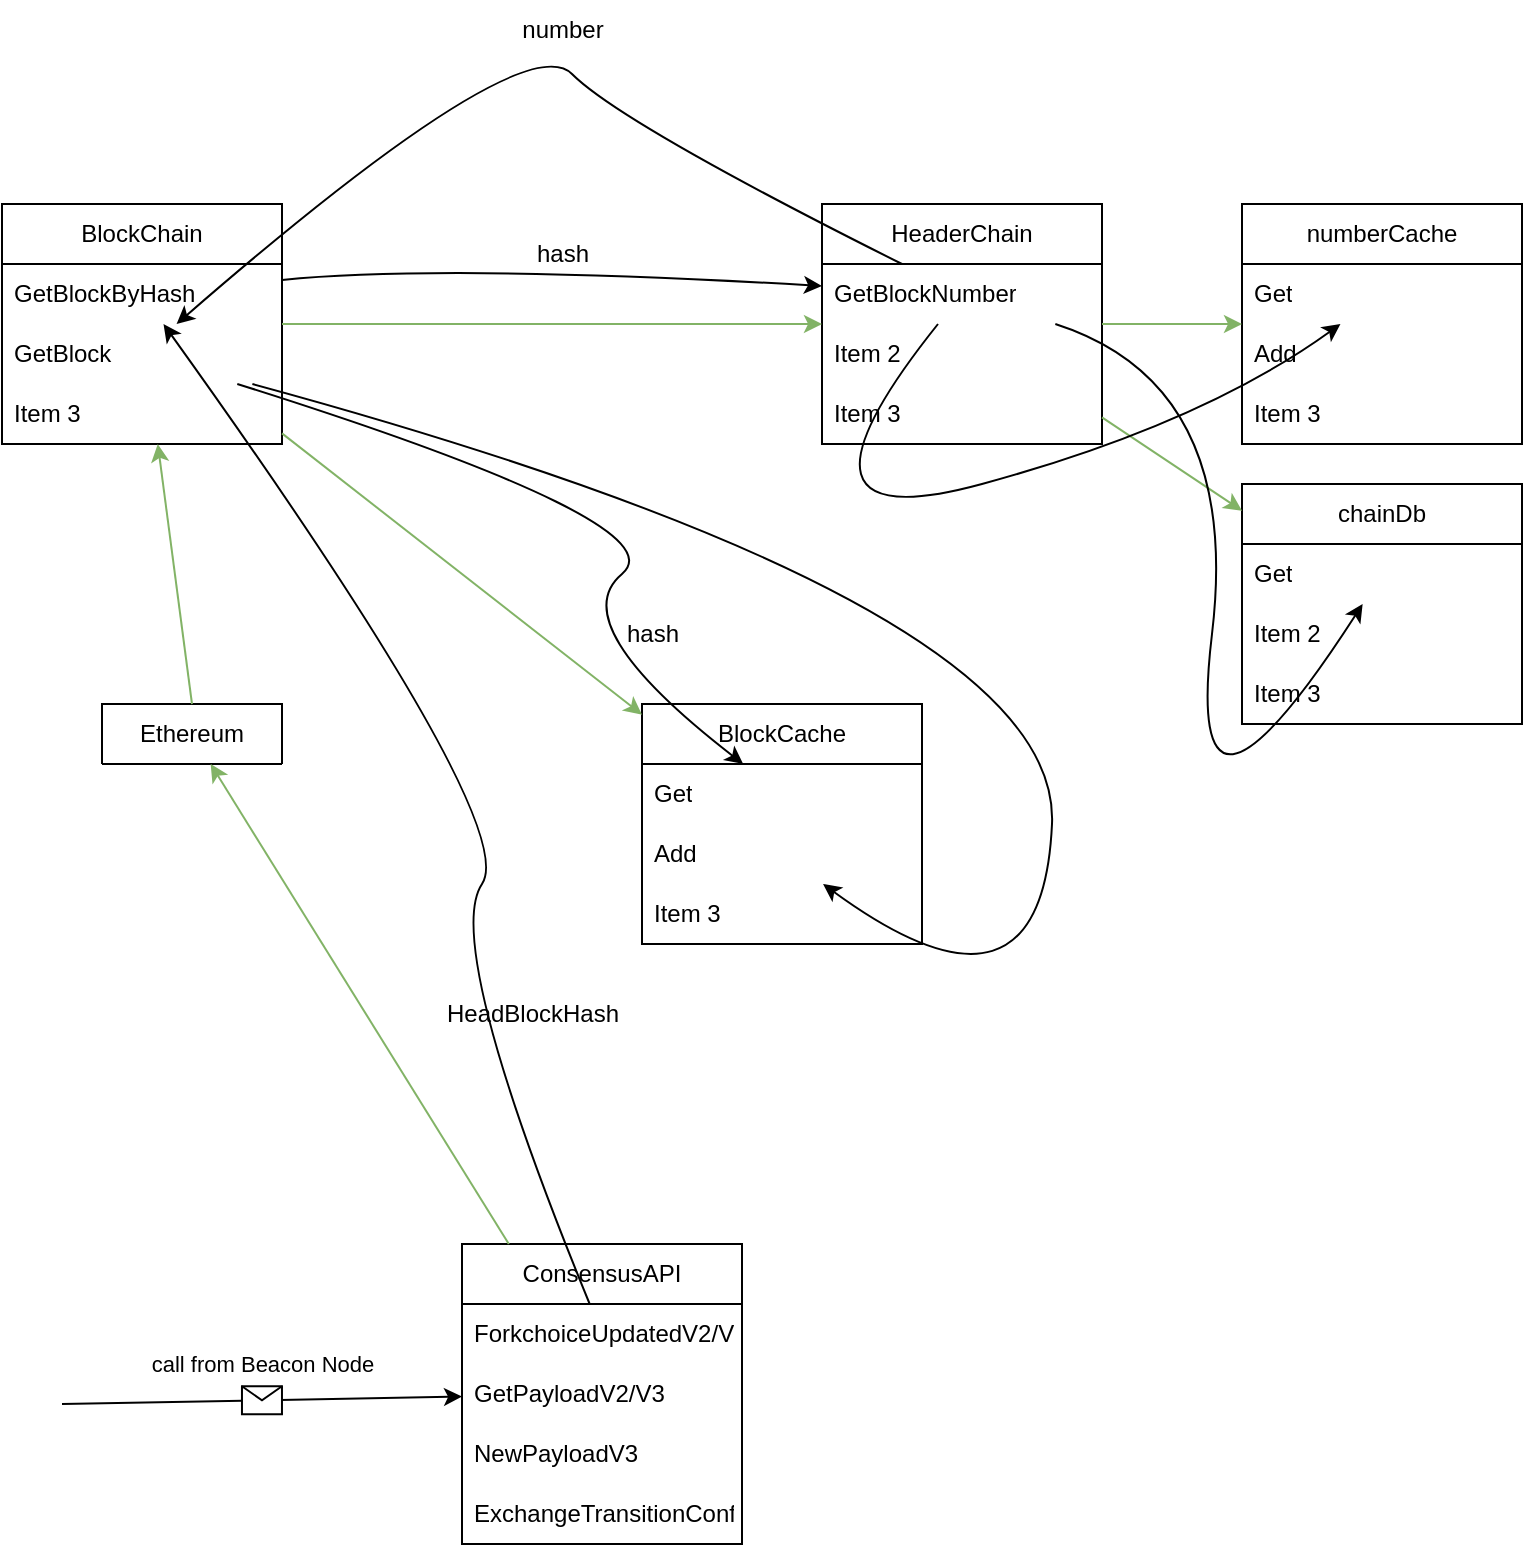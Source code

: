 <mxfile version="22.0.4" type="github" pages="2">
  <diagram name="Page-1" id="OismewexX7PU5lhjMx5L">
    <mxGraphModel dx="1040" dy="1126" grid="1" gridSize="10" guides="1" tooltips="1" connect="1" arrows="1" fold="1" page="1" pageScale="1" pageWidth="850" pageHeight="1100" math="0" shadow="0">
      <root>
        <mxCell id="0" />
        <mxCell id="1" parent="0" />
        <mxCell id="fET9vBlMAK975RTT_vB1-17" value="BlockChain" style="swimlane;fontStyle=0;childLayout=stackLayout;horizontal=1;startSize=30;horizontalStack=0;resizeParent=1;resizeParentMax=0;resizeLast=0;collapsible=1;marginBottom=0;whiteSpace=wrap;html=1;" parent="1" vertex="1">
          <mxGeometry x="70" y="130" width="140" height="120" as="geometry" />
        </mxCell>
        <mxCell id="fET9vBlMAK975RTT_vB1-18" value="GetBlockByHash" style="text;strokeColor=none;fillColor=none;align=left;verticalAlign=middle;spacingLeft=4;spacingRight=4;overflow=hidden;points=[[0,0.5],[1,0.5]];portConstraint=eastwest;rotatable=0;whiteSpace=wrap;html=1;" parent="fET9vBlMAK975RTT_vB1-17" vertex="1">
          <mxGeometry y="30" width="140" height="30" as="geometry" />
        </mxCell>
        <mxCell id="fET9vBlMAK975RTT_vB1-19" value="GetBlock" style="text;strokeColor=none;fillColor=none;align=left;verticalAlign=middle;spacingLeft=4;spacingRight=4;overflow=hidden;points=[[0,0.5],[1,0.5]];portConstraint=eastwest;rotatable=0;whiteSpace=wrap;html=1;" parent="fET9vBlMAK975RTT_vB1-17" vertex="1">
          <mxGeometry y="60" width="140" height="30" as="geometry" />
        </mxCell>
        <mxCell id="fET9vBlMAK975RTT_vB1-20" value="Item 3" style="text;strokeColor=none;fillColor=none;align=left;verticalAlign=middle;spacingLeft=4;spacingRight=4;overflow=hidden;points=[[0,0.5],[1,0.5]];portConstraint=eastwest;rotatable=0;whiteSpace=wrap;html=1;" parent="fET9vBlMAK975RTT_vB1-17" vertex="1">
          <mxGeometry y="90" width="140" height="30" as="geometry" />
        </mxCell>
        <mxCell id="fET9vBlMAK975RTT_vB1-24" value="Ethereum" style="swimlane;fontStyle=0;childLayout=stackLayout;horizontal=1;startSize=30;horizontalStack=0;resizeParent=1;resizeParentMax=0;resizeLast=0;collapsible=1;marginBottom=0;whiteSpace=wrap;html=1;" parent="1" vertex="1" collapsed="1">
          <mxGeometry x="120" y="380" width="90" height="30" as="geometry">
            <mxRectangle x="120" y="380" width="140" height="120" as="alternateBounds" />
          </mxGeometry>
        </mxCell>
        <mxCell id="fET9vBlMAK975RTT_vB1-26" value="BlockChain" style="text;strokeColor=none;fillColor=none;align=left;verticalAlign=middle;spacingLeft=4;spacingRight=4;overflow=hidden;points=[[0,0.5],[1,0.5]];portConstraint=eastwest;rotatable=0;whiteSpace=wrap;html=1;" parent="fET9vBlMAK975RTT_vB1-24" vertex="1">
          <mxGeometry y="30" width="140" height="30" as="geometry" />
        </mxCell>
        <mxCell id="fET9vBlMAK975RTT_vB1-27" value="Merger" style="text;strokeColor=none;fillColor=none;align=left;verticalAlign=middle;spacingLeft=4;spacingRight=4;overflow=hidden;points=[[0,0.5],[1,0.5]];portConstraint=eastwest;rotatable=0;whiteSpace=wrap;html=1;" parent="fET9vBlMAK975RTT_vB1-24" vertex="1">
          <mxGeometry y="60" width="140" height="30" as="geometry" />
        </mxCell>
        <mxCell id="fET9vBlMAK975RTT_vB1-25" value="Item 1" style="text;strokeColor=none;fillColor=none;align=left;verticalAlign=middle;spacingLeft=4;spacingRight=4;overflow=hidden;points=[[0,0.5],[1,0.5]];portConstraint=eastwest;rotatable=0;whiteSpace=wrap;html=1;" parent="fET9vBlMAK975RTT_vB1-24" vertex="1">
          <mxGeometry y="90" width="140" height="30" as="geometry" />
        </mxCell>
        <mxCell id="fET9vBlMAK975RTT_vB1-28" value="HeaderChain" style="swimlane;fontStyle=0;childLayout=stackLayout;horizontal=1;startSize=30;horizontalStack=0;resizeParent=1;resizeParentMax=0;resizeLast=0;collapsible=1;marginBottom=0;whiteSpace=wrap;html=1;" parent="1" vertex="1">
          <mxGeometry x="480" y="130" width="140" height="120" as="geometry" />
        </mxCell>
        <mxCell id="fET9vBlMAK975RTT_vB1-29" value="GetBlockNumber" style="text;strokeColor=none;fillColor=none;align=left;verticalAlign=middle;spacingLeft=4;spacingRight=4;overflow=hidden;points=[[0,0.5],[1,0.5]];portConstraint=eastwest;rotatable=0;whiteSpace=wrap;html=1;" parent="fET9vBlMAK975RTT_vB1-28" vertex="1">
          <mxGeometry y="30" width="140" height="30" as="geometry" />
        </mxCell>
        <mxCell id="fET9vBlMAK975RTT_vB1-30" value="Item 2" style="text;strokeColor=none;fillColor=none;align=left;verticalAlign=middle;spacingLeft=4;spacingRight=4;overflow=hidden;points=[[0,0.5],[1,0.5]];portConstraint=eastwest;rotatable=0;whiteSpace=wrap;html=1;" parent="fET9vBlMAK975RTT_vB1-28" vertex="1">
          <mxGeometry y="60" width="140" height="30" as="geometry" />
        </mxCell>
        <mxCell id="fET9vBlMAK975RTT_vB1-31" value="Item 3" style="text;strokeColor=none;fillColor=none;align=left;verticalAlign=middle;spacingLeft=4;spacingRight=4;overflow=hidden;points=[[0,0.5],[1,0.5]];portConstraint=eastwest;rotatable=0;whiteSpace=wrap;html=1;" parent="fET9vBlMAK975RTT_vB1-28" vertex="1">
          <mxGeometry y="90" width="140" height="30" as="geometry" />
        </mxCell>
        <mxCell id="fET9vBlMAK975RTT_vB1-32" value="BlockCache" style="swimlane;fontStyle=0;childLayout=stackLayout;horizontal=1;startSize=30;horizontalStack=0;resizeParent=1;resizeParentMax=0;resizeLast=0;collapsible=1;marginBottom=0;whiteSpace=wrap;html=1;" parent="1" vertex="1">
          <mxGeometry x="390" y="380" width="140" height="120" as="geometry" />
        </mxCell>
        <mxCell id="fET9vBlMAK975RTT_vB1-33" value="Get&lt;br&gt;" style="text;strokeColor=none;fillColor=none;align=left;verticalAlign=middle;spacingLeft=4;spacingRight=4;overflow=hidden;points=[[0,0.5],[1,0.5]];portConstraint=eastwest;rotatable=0;whiteSpace=wrap;html=1;" parent="fET9vBlMAK975RTT_vB1-32" vertex="1">
          <mxGeometry y="30" width="140" height="30" as="geometry" />
        </mxCell>
        <mxCell id="fET9vBlMAK975RTT_vB1-34" value="Add" style="text;strokeColor=none;fillColor=none;align=left;verticalAlign=middle;spacingLeft=4;spacingRight=4;overflow=hidden;points=[[0,0.5],[1,0.5]];portConstraint=eastwest;rotatable=0;whiteSpace=wrap;html=1;" parent="fET9vBlMAK975RTT_vB1-32" vertex="1">
          <mxGeometry y="60" width="140" height="30" as="geometry" />
        </mxCell>
        <mxCell id="fET9vBlMAK975RTT_vB1-35" value="Item 3" style="text;strokeColor=none;fillColor=none;align=left;verticalAlign=middle;spacingLeft=4;spacingRight=4;overflow=hidden;points=[[0,0.5],[1,0.5]];portConstraint=eastwest;rotatable=0;whiteSpace=wrap;html=1;" parent="fET9vBlMAK975RTT_vB1-32" vertex="1">
          <mxGeometry y="90" width="140" height="30" as="geometry" />
        </mxCell>
        <mxCell id="fET9vBlMAK975RTT_vB1-36" value="" style="endArrow=classic;html=1;rounded=0;exitX=0.5;exitY=0;exitDx=0;exitDy=0;fillColor=#d5e8d4;strokeColor=#82b366;" parent="1" source="fET9vBlMAK975RTT_vB1-24" target="fET9vBlMAK975RTT_vB1-17" edge="1">
          <mxGeometry width="50" height="50" relative="1" as="geometry">
            <mxPoint x="190" y="340" as="sourcePoint" />
            <mxPoint x="230" y="230" as="targetPoint" />
          </mxGeometry>
        </mxCell>
        <mxCell id="fET9vBlMAK975RTT_vB1-41" value="" style="endArrow=classic;html=1;rounded=0;fillColor=#d5e8d4;strokeColor=#82b366;" parent="1" source="fET9vBlMAK975RTT_vB1-17" target="fET9vBlMAK975RTT_vB1-28" edge="1">
          <mxGeometry width="50" height="50" relative="1" as="geometry">
            <mxPoint x="220" y="600" as="sourcePoint" />
            <mxPoint x="270" y="550" as="targetPoint" />
          </mxGeometry>
        </mxCell>
        <mxCell id="fET9vBlMAK975RTT_vB1-43" value="" style="endArrow=classic;html=1;rounded=0;fillColor=#d5e8d4;strokeColor=#82b366;" parent="1" source="fET9vBlMAK975RTT_vB1-17" target="fET9vBlMAK975RTT_vB1-32" edge="1">
          <mxGeometry width="50" height="50" relative="1" as="geometry">
            <mxPoint x="220" y="600" as="sourcePoint" />
            <mxPoint x="270" y="550" as="targetPoint" />
          </mxGeometry>
        </mxCell>
        <mxCell id="fET9vBlMAK975RTT_vB1-45" value="" style="curved=1;endArrow=classic;html=1;rounded=0;" parent="1" source="fET9vBlMAK975RTT_vB1-18" target="fET9vBlMAK975RTT_vB1-29" edge="1">
          <mxGeometry width="50" height="50" relative="1" as="geometry">
            <mxPoint x="240" y="160" as="sourcePoint" />
            <mxPoint x="290" y="110" as="targetPoint" />
            <Array as="points">
              <mxPoint x="290" y="160" />
            </Array>
          </mxGeometry>
        </mxCell>
        <mxCell id="fET9vBlMAK975RTT_vB1-50" value="ConsensusAPI" style="swimlane;fontStyle=0;childLayout=stackLayout;horizontal=1;startSize=30;horizontalStack=0;resizeParent=1;resizeParentMax=0;resizeLast=0;collapsible=1;marginBottom=0;whiteSpace=wrap;html=1;" parent="1" vertex="1">
          <mxGeometry x="300" y="650" width="140" height="150" as="geometry">
            <mxRectangle x="100" y="690" width="120" height="30" as="alternateBounds" />
          </mxGeometry>
        </mxCell>
        <mxCell id="fET9vBlMAK975RTT_vB1-51" value="ForkchoiceUpdatedV2/V3" style="text;strokeColor=none;fillColor=none;align=left;verticalAlign=middle;spacingLeft=4;spacingRight=4;overflow=hidden;points=[[0,0.5],[1,0.5]];portConstraint=eastwest;rotatable=0;whiteSpace=wrap;html=1;" parent="fET9vBlMAK975RTT_vB1-50" vertex="1">
          <mxGeometry y="30" width="140" height="30" as="geometry" />
        </mxCell>
        <mxCell id="fET9vBlMAK975RTT_vB1-52" value="GetPayloadV2/V3" style="text;strokeColor=none;fillColor=none;align=left;verticalAlign=middle;spacingLeft=4;spacingRight=4;overflow=hidden;points=[[0,0.5],[1,0.5]];portConstraint=eastwest;rotatable=0;whiteSpace=wrap;html=1;" parent="fET9vBlMAK975RTT_vB1-50" vertex="1">
          <mxGeometry y="60" width="140" height="30" as="geometry" />
        </mxCell>
        <mxCell id="fET9vBlMAK975RTT_vB1-53" value="NewPayloadV3&lt;br&gt;" style="text;strokeColor=none;fillColor=none;align=left;verticalAlign=middle;spacingLeft=4;spacingRight=4;overflow=hidden;points=[[0,0.5],[1,0.5]];portConstraint=eastwest;rotatable=0;whiteSpace=wrap;html=1;" parent="fET9vBlMAK975RTT_vB1-50" vertex="1">
          <mxGeometry y="90" width="140" height="30" as="geometry" />
        </mxCell>
        <mxCell id="fET9vBlMAK975RTT_vB1-58" value="ExchangeTransitionConfigurationV1&lt;br&gt;" style="text;strokeColor=none;fillColor=none;align=left;verticalAlign=middle;spacingLeft=4;spacingRight=4;overflow=hidden;points=[[0,0.5],[1,0.5]];portConstraint=eastwest;rotatable=0;whiteSpace=wrap;html=1;" parent="fET9vBlMAK975RTT_vB1-50" vertex="1">
          <mxGeometry y="120" width="140" height="30" as="geometry" />
        </mxCell>
        <mxCell id="fET9vBlMAK975RTT_vB1-62" value="" style="endArrow=classic;html=1;rounded=0;fillColor=#d5e8d4;strokeColor=#82b366;" parent="1" source="fET9vBlMAK975RTT_vB1-50" target="fET9vBlMAK975RTT_vB1-24" edge="1">
          <mxGeometry width="50" height="50" relative="1" as="geometry">
            <mxPoint x="240" y="500" as="sourcePoint" />
            <mxPoint x="290" y="450" as="targetPoint" />
          </mxGeometry>
        </mxCell>
        <mxCell id="fET9vBlMAK975RTT_vB1-63" value="" style="endArrow=classic;html=1;rounded=0;" parent="1" target="fET9vBlMAK975RTT_vB1-50" edge="1">
          <mxGeometry relative="1" as="geometry">
            <mxPoint x="100" y="730" as="sourcePoint" />
            <mxPoint x="210" y="740" as="targetPoint" />
          </mxGeometry>
        </mxCell>
        <mxCell id="fET9vBlMAK975RTT_vB1-64" value="" style="shape=message;html=1;outlineConnect=0;" parent="fET9vBlMAK975RTT_vB1-63" vertex="1">
          <mxGeometry width="20" height="14" relative="1" as="geometry">
            <mxPoint x="-10" y="-7" as="offset" />
          </mxGeometry>
        </mxCell>
        <mxCell id="fET9vBlMAK975RTT_vB1-65" value="call from Beacon Node&lt;br&gt;" style="edgeLabel;html=1;align=center;verticalAlign=middle;resizable=0;points=[];" parent="fET9vBlMAK975RTT_vB1-63" vertex="1" connectable="0">
          <mxGeometry x="0.02" y="2" relative="1" as="geometry">
            <mxPoint x="-2" y="-16" as="offset" />
          </mxGeometry>
        </mxCell>
        <mxCell id="fET9vBlMAK975RTT_vB1-67" value="" style="curved=1;endArrow=classic;html=1;rounded=0;" parent="1" source="fET9vBlMAK975RTT_vB1-51" target="fET9vBlMAK975RTT_vB1-18" edge="1">
          <mxGeometry width="50" height="50" relative="1" as="geometry">
            <mxPoint x="240" y="500" as="sourcePoint" />
            <mxPoint x="290" y="450" as="targetPoint" />
            <Array as="points">
              <mxPoint x="290" y="500" />
              <mxPoint x="330" y="440" />
            </Array>
          </mxGeometry>
        </mxCell>
        <mxCell id="fET9vBlMAK975RTT_vB1-68" value="HeadBlockHash&lt;br&gt;" style="text;html=1;align=center;verticalAlign=middle;resizable=0;points=[];autosize=1;strokeColor=none;fillColor=none;" parent="1" vertex="1">
          <mxGeometry x="280" y="520" width="110" height="30" as="geometry" />
        </mxCell>
        <mxCell id="fET9vBlMAK975RTT_vB1-69" value="" style="curved=1;endArrow=classic;html=1;rounded=0;" parent="1" source="fET9vBlMAK975RTT_vB1-29" target="fET9vBlMAK975RTT_vB1-19" edge="1">
          <mxGeometry width="50" height="50" relative="1" as="geometry">
            <mxPoint x="330" y="90" as="sourcePoint" />
            <mxPoint x="380" y="40" as="targetPoint" />
            <Array as="points">
              <mxPoint x="380" y="90" />
              <mxPoint x="330" y="40" />
            </Array>
          </mxGeometry>
        </mxCell>
        <mxCell id="fET9vBlMAK975RTT_vB1-70" value="number" style="text;html=1;align=center;verticalAlign=middle;resizable=0;points=[];autosize=1;strokeColor=none;fillColor=none;" parent="1" vertex="1">
          <mxGeometry x="320" y="28" width="60" height="30" as="geometry" />
        </mxCell>
        <mxCell id="fET9vBlMAK975RTT_vB1-71" value="hash" style="text;html=1;align=center;verticalAlign=middle;resizable=0;points=[];autosize=1;strokeColor=none;fillColor=none;" parent="1" vertex="1">
          <mxGeometry x="325" y="140" width="50" height="30" as="geometry" />
        </mxCell>
        <mxCell id="fET9vBlMAK975RTT_vB1-74" value="" style="curved=1;endArrow=classic;html=1;rounded=0;" parent="1" source="fET9vBlMAK975RTT_vB1-19" target="fET9vBlMAK975RTT_vB1-33" edge="1">
          <mxGeometry width="50" height="50" relative="1" as="geometry">
            <mxPoint x="360" y="290" as="sourcePoint" />
            <mxPoint x="410" y="240" as="targetPoint" />
            <Array as="points">
              <mxPoint x="410" y="290" />
              <mxPoint x="350" y="340" />
            </Array>
          </mxGeometry>
        </mxCell>
        <mxCell id="fET9vBlMAK975RTT_vB1-75" value="hash" style="text;html=1;align=center;verticalAlign=middle;resizable=0;points=[];autosize=1;strokeColor=none;fillColor=none;" parent="1" vertex="1">
          <mxGeometry x="370" y="330" width="50" height="30" as="geometry" />
        </mxCell>
        <mxCell id="fET9vBlMAK975RTT_vB1-76" value="" style="curved=1;endArrow=classic;html=1;rounded=0;" parent="1" source="fET9vBlMAK975RTT_vB1-19" target="fET9vBlMAK975RTT_vB1-34" edge="1">
          <mxGeometry width="50" height="50" relative="1" as="geometry">
            <mxPoint x="550" y="330" as="sourcePoint" />
            <mxPoint x="600" y="280" as="targetPoint" />
            <Array as="points">
              <mxPoint x="600" y="330" />
              <mxPoint x="590" y="550" />
            </Array>
          </mxGeometry>
        </mxCell>
        <mxCell id="krDMxVCN_bRNcbCemnQk-1" value="numberCache" style="swimlane;fontStyle=0;childLayout=stackLayout;horizontal=1;startSize=30;horizontalStack=0;resizeParent=1;resizeParentMax=0;resizeLast=0;collapsible=1;marginBottom=0;whiteSpace=wrap;html=1;" vertex="1" parent="1">
          <mxGeometry x="690" y="130" width="140" height="120" as="geometry" />
        </mxCell>
        <mxCell id="krDMxVCN_bRNcbCemnQk-2" value="Get" style="text;strokeColor=none;fillColor=none;align=left;verticalAlign=middle;spacingLeft=4;spacingRight=4;overflow=hidden;points=[[0,0.5],[1,0.5]];portConstraint=eastwest;rotatable=0;whiteSpace=wrap;html=1;" vertex="1" parent="krDMxVCN_bRNcbCemnQk-1">
          <mxGeometry y="30" width="140" height="30" as="geometry" />
        </mxCell>
        <mxCell id="krDMxVCN_bRNcbCemnQk-3" value="Add" style="text;strokeColor=none;fillColor=none;align=left;verticalAlign=middle;spacingLeft=4;spacingRight=4;overflow=hidden;points=[[0,0.5],[1,0.5]];portConstraint=eastwest;rotatable=0;whiteSpace=wrap;html=1;" vertex="1" parent="krDMxVCN_bRNcbCemnQk-1">
          <mxGeometry y="60" width="140" height="30" as="geometry" />
        </mxCell>
        <mxCell id="krDMxVCN_bRNcbCemnQk-4" value="Item 3" style="text;strokeColor=none;fillColor=none;align=left;verticalAlign=middle;spacingLeft=4;spacingRight=4;overflow=hidden;points=[[0,0.5],[1,0.5]];portConstraint=eastwest;rotatable=0;whiteSpace=wrap;html=1;" vertex="1" parent="krDMxVCN_bRNcbCemnQk-1">
          <mxGeometry y="90" width="140" height="30" as="geometry" />
        </mxCell>
        <mxCell id="krDMxVCN_bRNcbCemnQk-8" value="chainDb" style="swimlane;fontStyle=0;childLayout=stackLayout;horizontal=1;startSize=30;horizontalStack=0;resizeParent=1;resizeParentMax=0;resizeLast=0;collapsible=1;marginBottom=0;whiteSpace=wrap;html=1;" vertex="1" parent="1">
          <mxGeometry x="690" y="270" width="140" height="120" as="geometry" />
        </mxCell>
        <mxCell id="krDMxVCN_bRNcbCemnQk-9" value="Get" style="text;strokeColor=none;fillColor=none;align=left;verticalAlign=middle;spacingLeft=4;spacingRight=4;overflow=hidden;points=[[0,0.5],[1,0.5]];portConstraint=eastwest;rotatable=0;whiteSpace=wrap;html=1;" vertex="1" parent="krDMxVCN_bRNcbCemnQk-8">
          <mxGeometry y="30" width="140" height="30" as="geometry" />
        </mxCell>
        <mxCell id="krDMxVCN_bRNcbCemnQk-10" value="Item 2" style="text;strokeColor=none;fillColor=none;align=left;verticalAlign=middle;spacingLeft=4;spacingRight=4;overflow=hidden;points=[[0,0.5],[1,0.5]];portConstraint=eastwest;rotatable=0;whiteSpace=wrap;html=1;" vertex="1" parent="krDMxVCN_bRNcbCemnQk-8">
          <mxGeometry y="60" width="140" height="30" as="geometry" />
        </mxCell>
        <mxCell id="krDMxVCN_bRNcbCemnQk-11" value="Item 3" style="text;strokeColor=none;fillColor=none;align=left;verticalAlign=middle;spacingLeft=4;spacingRight=4;overflow=hidden;points=[[0,0.5],[1,0.5]];portConstraint=eastwest;rotatable=0;whiteSpace=wrap;html=1;" vertex="1" parent="krDMxVCN_bRNcbCemnQk-8">
          <mxGeometry y="90" width="140" height="30" as="geometry" />
        </mxCell>
        <mxCell id="krDMxVCN_bRNcbCemnQk-12" value="" style="endArrow=classic;html=1;rounded=0;fillColor=#d5e8d4;strokeColor=#82b366;" edge="1" parent="1" source="fET9vBlMAK975RTT_vB1-28" target="krDMxVCN_bRNcbCemnQk-1">
          <mxGeometry width="50" height="50" relative="1" as="geometry">
            <mxPoint x="580" y="110" as="sourcePoint" />
            <mxPoint x="630" y="60" as="targetPoint" />
          </mxGeometry>
        </mxCell>
        <mxCell id="krDMxVCN_bRNcbCemnQk-13" value="" style="endArrow=classic;html=1;rounded=0;fillColor=#d5e8d4;strokeColor=#82b366;" edge="1" parent="1" source="fET9vBlMAK975RTT_vB1-28" target="krDMxVCN_bRNcbCemnQk-8">
          <mxGeometry width="50" height="50" relative="1" as="geometry">
            <mxPoint x="360" y="600" as="sourcePoint" />
            <mxPoint x="410" y="550" as="targetPoint" />
          </mxGeometry>
        </mxCell>
        <mxCell id="krDMxVCN_bRNcbCemnQk-14" value="" style="curved=1;endArrow=classic;html=1;rounded=0;" edge="1" parent="1" source="fET9vBlMAK975RTT_vB1-29" target="krDMxVCN_bRNcbCemnQk-2">
          <mxGeometry width="50" height="50" relative="1" as="geometry">
            <mxPoint x="360" y="600" as="sourcePoint" />
            <mxPoint x="410" y="550" as="targetPoint" />
            <Array as="points">
              <mxPoint x="450" y="300" />
              <mxPoint x="670" y="240" />
            </Array>
          </mxGeometry>
        </mxCell>
        <mxCell id="krDMxVCN_bRNcbCemnQk-15" value="" style="curved=1;endArrow=classic;html=1;rounded=0;" edge="1" parent="1" source="fET9vBlMAK975RTT_vB1-29" target="krDMxVCN_bRNcbCemnQk-9">
          <mxGeometry width="50" height="50" relative="1" as="geometry">
            <mxPoint x="660" y="520" as="sourcePoint" />
            <mxPoint x="710" y="470" as="targetPoint" />
            <Array as="points">
              <mxPoint x="690" y="220" />
              <mxPoint x="660" y="470" />
            </Array>
          </mxGeometry>
        </mxCell>
      </root>
    </mxGraphModel>
  </diagram>
  <diagram id="nL5yzAK3TbzffoT3Jq7T" name="Page-2">
    <mxGraphModel dx="1040" dy="1126" grid="1" gridSize="10" guides="1" tooltips="1" connect="1" arrows="1" fold="1" page="1" pageScale="1" pageWidth="850" pageHeight="1100" math="0" shadow="0">
      <root>
        <mxCell id="0" />
        <mxCell id="1" parent="0" />
        <mxCell id="R77g55yp3Es_VF1m6z7m-1" value="HeaderChain" style="swimlane;fontStyle=0;childLayout=stackLayout;horizontal=1;startSize=30;horizontalStack=0;resizeParent=1;resizeParentMax=0;resizeLast=0;collapsible=1;marginBottom=0;whiteSpace=wrap;html=1;" vertex="1" parent="1">
          <mxGeometry x="230" y="510" width="140" height="120" as="geometry" />
        </mxCell>
        <mxCell id="R77g55yp3Es_VF1m6z7m-2" value="Item 1" style="text;strokeColor=none;fillColor=none;align=left;verticalAlign=middle;spacingLeft=4;spacingRight=4;overflow=hidden;points=[[0,0.5],[1,0.5]];portConstraint=eastwest;rotatable=0;whiteSpace=wrap;html=1;" vertex="1" parent="R77g55yp3Es_VF1m6z7m-1">
          <mxGeometry y="30" width="140" height="30" as="geometry" />
        </mxCell>
        <mxCell id="R77g55yp3Es_VF1m6z7m-3" value="Item 2" style="text;strokeColor=none;fillColor=none;align=left;verticalAlign=middle;spacingLeft=4;spacingRight=4;overflow=hidden;points=[[0,0.5],[1,0.5]];portConstraint=eastwest;rotatable=0;whiteSpace=wrap;html=1;" vertex="1" parent="R77g55yp3Es_VF1m6z7m-1">
          <mxGeometry y="60" width="140" height="30" as="geometry" />
        </mxCell>
        <mxCell id="R77g55yp3Es_VF1m6z7m-4" value="Item 3" style="text;strokeColor=none;fillColor=none;align=left;verticalAlign=middle;spacingLeft=4;spacingRight=4;overflow=hidden;points=[[0,0.5],[1,0.5]];portConstraint=eastwest;rotatable=0;whiteSpace=wrap;html=1;" vertex="1" parent="R77g55yp3Es_VF1m6z7m-1">
          <mxGeometry y="90" width="140" height="30" as="geometry" />
        </mxCell>
        <mxCell id="R77g55yp3Es_VF1m6z7m-5" value="chainDb" style="swimlane;fontStyle=0;childLayout=stackLayout;horizontal=1;startSize=30;horizontalStack=0;resizeParent=1;resizeParentMax=0;resizeLast=0;collapsible=1;marginBottom=0;whiteSpace=wrap;html=1;" vertex="1" parent="1">
          <mxGeometry x="500" y="390" width="140" height="120" as="geometry" />
        </mxCell>
        <mxCell id="R77g55yp3Es_VF1m6z7m-6" value="Item 1" style="text;strokeColor=none;fillColor=none;align=left;verticalAlign=middle;spacingLeft=4;spacingRight=4;overflow=hidden;points=[[0,0.5],[1,0.5]];portConstraint=eastwest;rotatable=0;whiteSpace=wrap;html=1;" vertex="1" parent="R77g55yp3Es_VF1m6z7m-5">
          <mxGeometry y="30" width="140" height="30" as="geometry" />
        </mxCell>
        <mxCell id="R77g55yp3Es_VF1m6z7m-7" value="Item 2" style="text;strokeColor=none;fillColor=none;align=left;verticalAlign=middle;spacingLeft=4;spacingRight=4;overflow=hidden;points=[[0,0.5],[1,0.5]];portConstraint=eastwest;rotatable=0;whiteSpace=wrap;html=1;" vertex="1" parent="R77g55yp3Es_VF1m6z7m-5">
          <mxGeometry y="60" width="140" height="30" as="geometry" />
        </mxCell>
        <mxCell id="R77g55yp3Es_VF1m6z7m-8" value="Item 3" style="text;strokeColor=none;fillColor=none;align=left;verticalAlign=middle;spacingLeft=4;spacingRight=4;overflow=hidden;points=[[0,0.5],[1,0.5]];portConstraint=eastwest;rotatable=0;whiteSpace=wrap;html=1;" vertex="1" parent="R77g55yp3Es_VF1m6z7m-5">
          <mxGeometry y="90" width="140" height="30" as="geometry" />
        </mxCell>
        <mxCell id="R77g55yp3Es_VF1m6z7m-10" value="headerCache" style="swimlane;fontStyle=0;childLayout=stackLayout;horizontal=1;startSize=30;horizontalStack=0;resizeParent=1;resizeParentMax=0;resizeLast=0;collapsible=1;marginBottom=0;whiteSpace=wrap;html=1;" vertex="1" parent="1">
          <mxGeometry x="500" y="530" width="140" height="120" as="geometry" />
        </mxCell>
        <mxCell id="R77g55yp3Es_VF1m6z7m-11" value="Item 1" style="text;strokeColor=none;fillColor=none;align=left;verticalAlign=middle;spacingLeft=4;spacingRight=4;overflow=hidden;points=[[0,0.5],[1,0.5]];portConstraint=eastwest;rotatable=0;whiteSpace=wrap;html=1;" vertex="1" parent="R77g55yp3Es_VF1m6z7m-10">
          <mxGeometry y="30" width="140" height="30" as="geometry" />
        </mxCell>
        <mxCell id="R77g55yp3Es_VF1m6z7m-12" value="Item 2" style="text;strokeColor=none;fillColor=none;align=left;verticalAlign=middle;spacingLeft=4;spacingRight=4;overflow=hidden;points=[[0,0.5],[1,0.5]];portConstraint=eastwest;rotatable=0;whiteSpace=wrap;html=1;" vertex="1" parent="R77g55yp3Es_VF1m6z7m-10">
          <mxGeometry y="60" width="140" height="30" as="geometry" />
        </mxCell>
        <mxCell id="R77g55yp3Es_VF1m6z7m-13" value="Item 3" style="text;strokeColor=none;fillColor=none;align=left;verticalAlign=middle;spacingLeft=4;spacingRight=4;overflow=hidden;points=[[0,0.5],[1,0.5]];portConstraint=eastwest;rotatable=0;whiteSpace=wrap;html=1;" vertex="1" parent="R77g55yp3Es_VF1m6z7m-10">
          <mxGeometry y="90" width="140" height="30" as="geometry" />
        </mxCell>
        <mxCell id="R77g55yp3Es_VF1m6z7m-14" value="numberCache" style="swimlane;fontStyle=0;childLayout=stackLayout;horizontal=1;startSize=30;horizontalStack=0;resizeParent=1;resizeParentMax=0;resizeLast=0;collapsible=1;marginBottom=0;whiteSpace=wrap;html=1;" vertex="1" parent="1">
          <mxGeometry x="500" y="250" width="140" height="120" as="geometry" />
        </mxCell>
        <mxCell id="R77g55yp3Es_VF1m6z7m-15" value="Item 1" style="text;strokeColor=none;fillColor=none;align=left;verticalAlign=middle;spacingLeft=4;spacingRight=4;overflow=hidden;points=[[0,0.5],[1,0.5]];portConstraint=eastwest;rotatable=0;whiteSpace=wrap;html=1;" vertex="1" parent="R77g55yp3Es_VF1m6z7m-14">
          <mxGeometry y="30" width="140" height="30" as="geometry" />
        </mxCell>
        <mxCell id="R77g55yp3Es_VF1m6z7m-16" value="Item 2" style="text;strokeColor=none;fillColor=none;align=left;verticalAlign=middle;spacingLeft=4;spacingRight=4;overflow=hidden;points=[[0,0.5],[1,0.5]];portConstraint=eastwest;rotatable=0;whiteSpace=wrap;html=1;" vertex="1" parent="R77g55yp3Es_VF1m6z7m-14">
          <mxGeometry y="60" width="140" height="30" as="geometry" />
        </mxCell>
        <mxCell id="R77g55yp3Es_VF1m6z7m-17" value="Item 3" style="text;strokeColor=none;fillColor=none;align=left;verticalAlign=middle;spacingLeft=4;spacingRight=4;overflow=hidden;points=[[0,0.5],[1,0.5]];portConstraint=eastwest;rotatable=0;whiteSpace=wrap;html=1;" vertex="1" parent="R77g55yp3Es_VF1m6z7m-14">
          <mxGeometry y="90" width="140" height="30" as="geometry" />
        </mxCell>
        <mxCell id="R77g55yp3Es_VF1m6z7m-18" value="" style="endArrow=classic;html=1;rounded=0;" edge="1" parent="1" source="R77g55yp3Es_VF1m6z7m-1" target="R77g55yp3Es_VF1m6z7m-14">
          <mxGeometry width="50" height="50" relative="1" as="geometry">
            <mxPoint x="270" y="600" as="sourcePoint" />
            <mxPoint x="320" y="550" as="targetPoint" />
          </mxGeometry>
        </mxCell>
        <mxCell id="R77g55yp3Es_VF1m6z7m-19" value="" style="endArrow=classic;html=1;rounded=0;" edge="1" parent="1" source="R77g55yp3Es_VF1m6z7m-1" target="R77g55yp3Es_VF1m6z7m-5">
          <mxGeometry width="50" height="50" relative="1" as="geometry">
            <mxPoint x="270" y="600" as="sourcePoint" />
            <mxPoint x="320" y="550" as="targetPoint" />
          </mxGeometry>
        </mxCell>
        <mxCell id="R77g55yp3Es_VF1m6z7m-20" value="" style="endArrow=classic;html=1;rounded=0;" edge="1" parent="1" source="R77g55yp3Es_VF1m6z7m-1" target="R77g55yp3Es_VF1m6z7m-10">
          <mxGeometry width="50" height="50" relative="1" as="geometry">
            <mxPoint x="270" y="600" as="sourcePoint" />
            <mxPoint x="320" y="550" as="targetPoint" />
          </mxGeometry>
        </mxCell>
      </root>
    </mxGraphModel>
  </diagram>
</mxfile>
